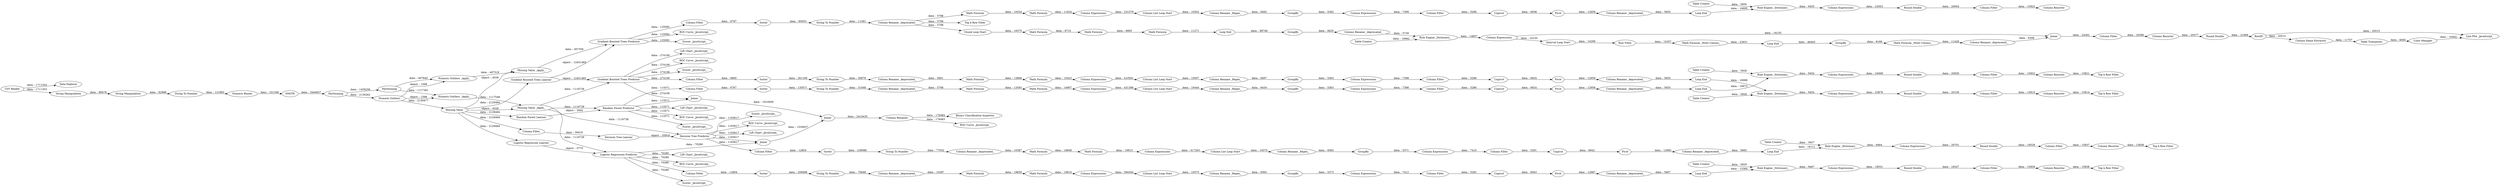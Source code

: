 digraph {
	"3747188394724079192_415" [label="Column Expressions"]
	"989385004647156980_401" [label="Column Expressions"]
	"4589256669728721140_655" [label="Data Explorer"]
	"4589256669728721140_684" [label="Gradient Boosted Trees Predictor"]
	"3465007777484179364_544" [label="Column Rename _deprecated_"]
	"-7981104363762865469_416" [label="Round Double"]
	"989385004647156980_410" [label="Column Rename _Regex_"]
	"989385004647156980_419" [label="Column Filter"]
	"4589256669728721140_658" [label=Partitioning]
	"-7981104363762865469_372" [label=Sorter]
	"3747188394724079192_402" [label="Column Filter"]
	"3465007777484179364_528" [label=Unpivot]
	"3465007777484179364_533" [label="Column Resorter"]
	"3747188394724079192_419" [label="Column Filter"]
	"-7981104363762865469_419" [label="Column Filter"]
	"3747188394724079192_404" [label=Unpivot]
	"-2732864745011537011_371" [label="Column Filter"]
	"3465007777484179364_539" [label="Column Filter"]
	"989385004647156980_384" [label="Table Creator"]
	"4589256669728721140_676" [label="Scorer _JavaScript_"]
	"-7952509239996751690_520" [label="Math Formula"]
	"-9105516626759115647_519" [label="Math Formula"]
	"-7981104363762865469_404" [label=Unpivot]
	"4589256669728721140_618" [label="Logistic Regression Predictor"]
	"4589256669728721140_674" [label=SMOTE]
	"4589256669728721140_633" [label="ROC Curve _JavaScript_"]
	"4589256669728721140_14" [label="Column Renamer"]
	"4589256669728721140_630" [label="Top k Row Filter"]
	"4589256669728721140_631" [label="Lift Chart _JavaScript_"]
	"3465007777484179364_547" [label="Column Filter"]
	"-227537312150187572_519" [label="Math Formula"]
	"4589256669728721140_653" [label="Scorer _JavaScript_"]
	"989385004647156980_409" [label="Column List Loop Start"]
	"-2732864745011537011_416" [label="Round Double"]
	"3747188394724079192_403" [label=Pivot]
	"4589256669728721140_589" [label="Line Plot _JavaScript_"]
	"3465007777484179364_540" [label="Column List Loop Start"]
	"3465007777484179364_542" [label="Rule Engine _Dictionary_"]
	"-2732864745011537011_372" [label=Sorter]
	"4589256669728721140_1" [label="CSV Reader"]
	"3747188394724079192_397" [label=GroupBy]
	"3465007777484179364_535" [label="Column Expressions"]
	"-2732864745011537011_405" [label="Column Rename _deprecated_"]
	"-7981104363762865469_402" [label="Column Filter"]
	"-2732864745011537011_404" [label=Unpivot]
	"3747188394724079192_410" [label="Column Rename _Regex_"]
	"-7981104363762865469_418" [label="Column Resorter"]
	"4589256669728721140_621" [label="Gradient Boosted Trees Predictor"]
	"989385004647156980_403" [label=Pivot]
	"-7952509239996751690_519" [label="Math Formula"]
	"6908633933414214580_562" [label="Chunk Loop Start"]
	"-7981104363762865469_396" [label="Column Expressions"]
	"6908633933414214580_567" [label="Math Formula"]
	"-2732864745011537011_415" [label="Column Expressions"]
	"6908633933414214580_587" [label="Round Double"]
	"3465007777484179364_537" [label=Pivot]
	"4589256669728721140_595" [label="Binary Classification Inspector"]
	"-1525865711935089420_590" [label="Color Manager"]
	"-7981104363762865469_397" [label=GroupBy]
	"4589256669728721140_644" [label="Gradient Boosted Trees Learner"]
	"-7981104363762865469_371" [label="Column Filter"]
	"6908633933414214580_585" [label="Column Resorter"]
	"6908633933414214580_581" [label="Column Rename _deprecated_"]
	"4589256669728721140_654" [label="Scorer _JavaScript_"]
	"989385004647156980_399" [label="String To Number"]
	"-2732864745011537011_396" [label="Column Expressions"]
	"4589256669728721140_651" [label="Scorer _JavaScript_"]
	"4589256669728721140_588" [label=RowID]
	"4589256669728721140_4" [label="Lift Chart _JavaScript_"]
	"-2732864745011537011_376" [label="Column Rename _deprecated_"]
	"-1525865711935089420_591" [label="Column Name Extractor"]
	"4589256669728721140_677" [label="ROC Curve _JavaScript_"]
	"6908633933414214580_564" [label="Math Formula"]
	"6908633933414214580_569" [label="Column Rename _deprecated_"]
	"989385004647156980_396" [label="Column Expressions"]
	"6908633933414214580_586" [label="Math Formula _Multi Column_"]
	"3465007777484179364_530" [label="Round Double"]
	"6908633933414214580_582" [label=Joiner]
	"3747188394724079192_409" [label="Column List Loop Start"]
	"-7981104363762865469_385" [label="Rule Engine _Dictionary_"]
	"-2732864745011537011_419" [label="Column Filter"]
	"-7981104363762865469_384" [label="Table Creator"]
	"3747188394724079192_399" [label="String To Number"]
	"-7981104363762865469_415" [label="Column Expressions"]
	"3747188394724079192_396" [label="Column Expressions"]
	"4589256669728721140_652" [label="Scorer _JavaScript_"]
	"4589256669728721140_637" [label="ROC Curve _JavaScript_"]
	"6908633933414214580_563" [label="Loop End"]
	"-7981104363762865469_414" [label="Loop End"]
	"-2732864745011537011_384" [label="Table Creator"]
	"3465007777484179364_543" [label=GroupBy]
	"3747188394724079192_372" [label=Sorter]
	"3747188394724079192_405" [label="Column Rename _deprecated_"]
	"4589256669728721140_642" [label="Decision Tree Learner"]
	"3465007777484179364_549" [label="Table Creator"]
	"6908633933414214580_577" [label="Loop End"]
	"4589256669728721140_668" [label="ROC Curve _JavaScript_"]
	"4589256669728721140_667" [label="Missing Value _Apply_"]
	"-2732864745011537011_399" [label="String To Number"]
	"6908633933414214580_568" [label=GroupBy]
	"4589256669728721140_625" [label="Lift Chart _JavaScript_"]
	"-2732864745011537011_414" [label="Loop End"]
	"4589256669728721140_624" [label="Top k Row Filter"]
	"4589256669728721140_635" [label="Lift Chart _JavaScript_"]
	"5911407111226043728_519" [label="Math Formula"]
	"-2732864745011537011_418" [label="Column Resorter"]
	"6908633933414214580_584" [label="Column Filter"]
	"989385004647156980_404" [label=Unpivot]
	"989385004647156980_418" [label="Column Resorter"]
	"3465007777484179364_538" [label="Loop End"]
	"-7981104363762865469_399" [label="String To Number"]
	"6908633933414214580_570" [label="Table Creator"]
	"3747188394724079192_384" [label="Table Creator"]
	"989385004647156980_414" [label="Loop End"]
	"6908633933414214580_566" [label="Column Expressions"]
	"4589256669728721140_620" [label="Random Forest Predictor"]
	"-2732864745011537011_397" [label=GroupBy]
	"989385004647156980_372" [label=Sorter]
	"989385004647156980_371" [label="Column Filter"]
	"3747188394724079192_385" [label="Rule Engine _Dictionary_"]
	"4589256669728721140_636" [label="Top k Row Filter"]
	"4589256669728721140_532" [label="Top k Row Filter"]
	"6908633933414214580_571" [label="Rule Engine _Dictionary_"]
	"-7981104363762865469_409" [label="Column List Loop Start"]
	"989385004647156980_376" [label="Column Rename _deprecated_"]
	"3465007777484179364_531" [label="Column Rename _deprecated_"]
	"3465007777484179364_546" [label="Column Rename _Regex_"]
	"989385004647156980_385" [label="Rule Engine _Dictionary_"]
	"-7981104363762865469_401" [label="Column Expressions"]
	"4589256669728721140_683" [label="Column Filter"]
	"3465007777484179364_529" [label="Column Expressions"]
	"-2732864745011537011_410" [label="Column Rename _Regex_"]
	"3465007777484179364_536" [label="Column Filter"]
	"-7981104363762865469_403" [label=Pivot]
	"989385004647156980_397" [label=GroupBy]
	"3747188394724079192_376" [label="Column Rename _deprecated_"]
	"-1525865711935089420_592" [label="Table Transposer"]
	"-7981104363762865469_405" [label="Column Rename _deprecated_"]
	"4589256669728721140_657" [label=Partitioning]
	"4589256669728721140_679" [label="String Manipulation"]
	"4589256669728721140_665" [label="Missing Value"]
	"4589256669728721140_682" [label="Numeric Binner"]
	"6908633933414214580_579" [label="Math Formula _Multi Column_"]
	"-7981104363762865469_376" [label="Column Rename _deprecated_"]
	"3747188394724079192_418" [label="Column Resorter"]
	"-2732864745011537011_385" [label="Rule Engine _Dictionary_"]
	"4589256669728721140_672" [label="Numeric Outliers _Apply_"]
	"6908633933414214580_573" [label="Math Formula"]
	"4589256669728721140_681" [label="String To Number"]
	"6908633933414214580_580" [label=GroupBy]
	"4589256669728721140_627" [label="ROC Curve _JavaScript_"]
	"989385004647156980_415" [label="Column Expressions"]
	"4589256669728721140_6" [label="ROC Curve _JavaScript_"]
	"4589256669728721140_634" [label="Decision Tree Predictor"]
	"3465007777484179364_541" [label="Column Expressions"]
	"-2732864745011537011_409" [label="Column List Loop Start"]
	"3747188394724079192_416" [label="Round Double"]
	"-227537312150187572_520" [label="Math Formula"]
	"5911407111226043728_520" [label="Math Formula"]
	"3747188394724079192_401" [label="Column Expressions"]
	"6908633933414214580_575" [label="Interval Loop Start"]
	"-2732864745011537011_403" [label=Pivot]
	"-7981104363762865469_410" [label="Column Rename _Regex_"]
	"989385004647156980_416" [label="Round Double"]
	"4589256669728721140_666" [label="Missing Value _Apply_"]
	"3747188394724079192_414" [label="Loop End"]
	"4589256669728721140_680" [label="String Manipulation"]
	"-9105516626759115647_520" [label="Math Formula"]
	"4589256669728721140_643" [label="Random Forest Learner"]
	"2947575909345600700_520" [label="Math Formula"]
	"4589256669728721140_641" [label="Logistic Regression Learner"]
	"4589256669728721140_10" [label=Joiner]
	"6908633933414214580_576" [label="Row Filter"]
	"4589256669728721140_11" [label=Joiner]
	"3465007777484179364_548" [label=Sorter]
	"4589256669728721140_12" [label=Joiner]
	"2947575909345600700_519" [label="Math Formula"]
	"-2732864745011537011_401" [label="Column Expressions"]
	"989385004647156980_402" [label="Column Filter"]
	"3747188394724079192_371" [label="Column Filter"]
	"4589256669728721140_670" [label="Numeric Outliers"]
	"3465007777484179364_545" [label="String To Number"]
	"4589256669728721140_671" [label="Numeric Outliers _Apply_"]
	"989385004647156980_405" [label="Column Rename _deprecated_"]
	"4589256669728721140_417" [label="Top k Row Filter"]
	"-2732864745011537011_402" [label="Column Filter"]
	"4589256669728721140_671" -> "4589256669728721140_666" [label="data: : 1117548"]
	"4589256669728721140_1" -> "4589256669728721140_679" [label="data: : 1711353"]
	"-7981104363762865469_405" -> "-7981104363762865469_414" [label="data: : 5655"]
	"4589256669728721140_634" -> "4589256669728721140_633" [label="data: : 1193617"]
	"4589256669728721140_682" -> "4589256669728721140_674" [label="data: : 101348"]
	"6908633933414214580_577" -> "6908633933414214580_580" [label="data: : 46403"]
	"989385004647156980_397" -> "989385004647156980_401" [label="data: : 5371"]
	"989385004647156980_416" -> "989385004647156980_419" [label="data: : 19529"]
	"3465007777484179364_541" -> "3465007777484179364_540" [label="data: : 231579"]
	"3747188394724079192_397" -> "3747188394724079192_401" [label="data: : 5373"]
	"3747188394724079192_399" -> "3747188394724079192_376" [label="data: : 76848"]
	"4589256669728721140_665" -> "4589256669728721140_641" [label="data: : 2129484"]
	"-2732864745011537011_410" -> "-2732864745011537011_397" [label="data: : 9434"]
	"3747188394724079192_416" -> "3747188394724079192_419" [label="data: : 18347"]
	"-7981104363762865469_403" -> "-7981104363762865469_405" [label="data: : 12959"]
	"4589256669728721140_618" -> "4589256669728721140_11" [label="data: : 70280"]
	"4589256669728721140_618" -> "4589256669728721140_654" [label="data: : 70280"]
	"6908633933414214580_562" -> "6908633933414214580_564" [label="data: : 10575"]
	"989385004647156980_376" -> "-227537312150187572_519" [label="data: : 10387"]
	"4589256669728721140_643" -> "4589256669728721140_620" [label="object: : 2945"]
	"4589256669728721140_665" -> "4589256669728721140_666" [label="object: : 4526"]
	"-1525865711935089420_592" -> "-1525865711935089420_590" [label="data: : 6005"]
	"-9105516626759115647_519" -> "-9105516626759115647_520" [label="data: : 13593"]
	"989385004647156980_415" -> "989385004647156980_416" [label="data: : 20701"]
	"4589256669728721140_642" -> "4589256669728721140_634" [label="object: : 55916"]
	"4589256669728721140_665" -> "4589256669728721140_667" [label="object: : 4526"]
	"4589256669728721140_670" -> "4589256669728721140_665" [label="data: : 2130477"]
	"3465007777484179364_529" -> "3465007777484179364_530" [label="data: : 23053"]
	"6908633933414214580_584" -> "6908633933414214580_585" [label="data: : 20380"]
	"4589256669728721140_672" -> "4589256669728721140_667" [label="data: : 407518"]
	"989385004647156980_404" -> "989385004647156980_403" [label="data: : 6942"]
	"6908633933414214580_564" -> "6908633933414214580_567" [label="data: : 8710"]
	"4589256669728721140_680" -> "4589256669728721140_681" [label="data: : 92998"]
	"-7981104363762865469_409" -> "-7981104363762865469_410" [label="data: : 10507"]
	"-7981104363762865469_414" -> "-7981104363762865469_385" [label="data: : 16988"]
	"989385004647156980_419" -> "989385004647156980_418" [label="data: : 15837"]
	"4589256669728721140_11" -> "4589256669728721140_12" [label="data: : 1530937"]
	"-7981104363762865469_416" -> "-7981104363762865469_419" [label="data: : 20156"]
	"989385004647156980_385" -> "989385004647156980_415" [label="data: : 9464"]
	"4589256669728721140_14" -> "4589256669728721140_668" [label="data: : 176483"]
	"3747188394724079192_385" -> "3747188394724079192_415" [label="data: : 9467"]
	"4589256669728721140_658" -> "4589256669728721140_671" [label="data: : 1117361"]
	"4589256669728721140_683" -> "4589256669728721140_642" [label="data: : 39418"]
	"3747188394724079192_415" -> "3747188394724079192_416" [label="data: : 18531"]
	"4589256669728721140_634" -> "4589256669728721140_653" [label="data: : 1193617"]
	"-7981104363762865469_372" -> "-7981104363762865469_399" [label="data: : 261109"]
	"-2732864745011537011_419" -> "-2732864745011537011_418" [label="data: : 15822"]
	"3465007777484179364_537" -> "3465007777484179364_531" [label="data: : 12959"]
	"6908633933414214580_581" -> "6908633933414214580_582" [label="data: : 9299"]
	"-9105516626759115647_520" -> "-2732864745011537011_396" [label="data: : 14907"]
	"-2732864745011537011_371" -> "-2732864745011537011_372" [label="data: : 6767"]
	"6908633933414214580_576" -> "6908633933414214580_579" [label="data: : 15357"]
	"-7981104363762865469_401" -> "-7981104363762865469_402" [label="data: : 7398"]
	"-7981104363762865469_371" -> "-7981104363762865469_372" [label="data: : 6800"]
	"-7981104363762865469_402" -> "-7981104363762865469_404" [label="data: : 5286"]
	"3747188394724079192_404" -> "3747188394724079192_403" [label="data: : 6943"]
	"3465007777484179364_548" -> "3465007777484179364_545" [label="data: : 95053"]
	"4589256669728721140_620" -> "4589256669728721140_652" [label="data: : 115571"]
	"3747188394724079192_414" -> "3747188394724079192_385" [label="data: : 15364"]
	"3465007777484179364_547" -> "3465007777484179364_548" [label="data: : 6797"]
	"-2732864745011537011_409" -> "-2732864745011537011_410" [label="data: : 10444"]
	"3747188394724079192_419" -> "3747188394724079192_418" [label="data: : 15839"]
	"3747188394724079192_384" -> "3747188394724079192_385" [label="data: : 3929"]
	"989385004647156980_384" -> "989385004647156980_385" [label="data: : 3927"]
	"-7981104363762865469_415" -> "-7981104363762865469_416" [label="data: : 23876"]
	"4589256669728721140_618" -> "3747188394724079192_371" [label="data: : 70280"]
	"4589256669728721140_657" -> "4589256669728721140_670" [label="data: : 2130262"]
	"3747188394724079192_418" -> "4589256669728721140_636" [label="data: : 15838"]
	"4589256669728721140_621" -> "4589256669728721140_10" [label="data: : 274109"]
	"4589256669728721140_665" -> "4589256669728721140_683" [label="data: : 2129484"]
	"4589256669728721140_670" -> "4589256669728721140_672" [label="object: : 1598"]
	"-2732864745011537011_405" -> "-2732864745011537011_414" [label="data: : 5655"]
	"3465007777484179364_530" -> "3465007777484179364_539" [label="data: : 20004"]
	"6908633933414214580_568" -> "6908633933414214580_569" [label="data: : 6625"]
	"3747188394724079192_396" -> "3747188394724079192_409" [label="data: : 394344"]
	"4589256669728721140_674" -> "4589256669728721140_657" [label="data: : 3444657"]
	"3465007777484179364_545" -> "3465007777484179364_544" [label="data: : 11581"]
	"-2732864745011537011_385" -> "-2732864745011537011_415" [label="data: : 9454"]
	"-7981104363762865469_384" -> "-7981104363762865469_385" [label="data: : 3928"]
	"4589256669728721140_684" -> "4589256669728721140_676" [label="data: : 125092"]
	"4589256669728721140_12" -> "4589256669728721140_14" [label="data: : 2410435"]
	"5911407111226043728_520" -> "3465007777484179364_541" [label="data: : 11624"]
	"-7981104363762865469_419" -> "-7981104363762865469_418" [label="data: : 15815"]
	"-7981104363762865469_397" -> "-7981104363762865469_401" [label="data: : 5363"]
	"4589256669728721140_666" -> "4589256669728721140_618" [label="data: : 1116728"]
	"4589256669728721140_657" -> "4589256669728721140_658" [label="data: : 1459256"]
	"3747188394724079192_402" -> "3747188394724079192_404" [label="data: : 5292"]
	"4589256669728721140_681" -> "4589256669728721140_682" [label="data: : 131893"]
	"-2732864745011537011_372" -> "-2732864745011537011_399" [label="data: : 135071"]
	"-7952509239996751690_519" -> "-7952509239996751690_520" [label="data: : 18650"]
	"6908633933414214580_582" -> "6908633933414214580_584" [label="data: : 24362"]
	"4589256669728721140_634" -> "4589256669728721140_11" [label="data: : 1193617"]
	"-2732864745011537011_397" -> "-2732864745011537011_401" [label="data: : 5363"]
	"4589256669728721140_644" -> "4589256669728721140_621" [label="object: : 12451465"]
	"4589256669728721140_620" -> "4589256669728721140_627" [label="data: : 115571"]
	"3465007777484179364_542" -> "3465007777484179364_529" [label="data: : 9455"]
	"3465007777484179364_544" -> "4589256669728721140_532" [label="data: : 5798"]
	"3747188394724079192_405" -> "3747188394724079192_414" [label="data: : 5667"]
	"3465007777484179364_549" -> "3465007777484179364_542" [label="data: : 3950"]
	"-1525865711935089420_591" -> "-1525865711935089420_592" [label="data: : 11707"]
	"4589256669728721140_665" -> "4589256669728721140_644" [label="data: : 2129484"]
	"5911407111226043728_519" -> "5911407111226043728_520" [label="data: : 10324"]
	"6908633933414214580_567" -> "6908633933414214580_573" [label="data: : 9993"]
	"-7981104363762865469_404" -> "-7981104363762865469_403" [label="data: : 6924"]
	"-2732864745011537011_402" -> "-2732864745011537011_404" [label="data: : 5286"]
	"989385004647156980_410" -> "989385004647156980_397" [label="data: : 9365"]
	"6908633933414214580_580" -> "6908633933414214580_586" [label="data: : 8168"]
	"3465007777484179364_540" -> "3465007777484179364_546" [label="data: : 10502"]
	"-2732864745011537011_399" -> "-2732864745011537011_376" [label="data: : 31048"]
	"989385004647156980_405" -> "989385004647156980_414" [label="data: : 5665"]
	"-7981104363762865469_396" -> "-7981104363762865469_409" [label="data: : 410591"]
	"4589256669728721140_679" -> "4589256669728721140_680" [label="data: : 89478"]
	"3747188394724079192_371" -> "3747188394724079192_372" [label="data: : 12804"]
	"4589256669728721140_10" -> "4589256669728721140_12" [label="data: : 1810009"]
	"4589256669728721140_684" -> "4589256669728721140_677" [label="data: : 125092"]
	"-2732864745011537011_396" -> "-2732864745011537011_409" [label="data: : 431396"]
	"4589256669728721140_670" -> "4589256669728721140_671" [label="object: : 1598"]
	"6908633933414214580_585" -> "6908633933414214580_587" [label="data: : 20377"]
	"3747188394724079192_403" -> "3747188394724079192_405" [label="data: : 12987"]
	"6908633933414214580_573" -> "6908633933414214580_563" [label="data: : 11271"]
	"3747188394724079192_409" -> "3747188394724079192_410" [label="data: : 10375"]
	"4589256669728721140_620" -> "4589256669728721140_625" [label="data: : 115571"]
	"4589256669728721140_14" -> "4589256669728721140_595" [label="data: : 176483"]
	"-2732864745011537011_401" -> "-2732864745011537011_402" [label="data: : 7398"]
	"-227537312150187572_520" -> "989385004647156980_396" [label="data: : 19913"]
	"-2732864745011537011_418" -> "4589256669728721140_624" [label="data: : 15821"]
	"989385004647156980_402" -> "989385004647156980_404" [label="data: : 5291"]
	"-7981104363762865469_376" -> "2947575909345600700_519" [label="data: : 5801"]
	"3465007777484179364_538" -> "3465007777484179364_542" [label="data: : 16695"]
	"-7981104363762865469_399" -> "-7981104363762865469_376" [label="data: : 30879"]
	"6908633933414214580_579" -> "6908633933414214580_577" [label="data: : 22631"]
	"3465007777484179364_528" -> "3465007777484179364_537" [label="data: : 6938"]
	"3465007777484179364_531" -> "3465007777484179364_538" [label="data: : 5655"]
	"989385004647156980_399" -> "989385004647156980_376" [label="data: : 77032"]
	"4589256669728721140_588" -> "4589256669728721140_589" [label="data: : 20515"]
	"6908633933414214580_575" -> "6908633933414214580_576" [label="data: : 14266"]
	"6908633933414214580_587" -> "4589256669728721140_588" [label="data: : 21969"]
	"-2732864745011537011_404" -> "-2732864745011537011_403" [label="data: : 6924"]
	"4589256669728721140_621" -> "-7981104363762865469_371" [label="data: : 274109"]
	"989385004647156980_403" -> "989385004647156980_405" [label="data: : 12983"]
	"-2732864745011537011_384" -> "-2732864745011537011_385" [label="data: : 3928"]
	"-7981104363762865469_385" -> "-7981104363762865469_415" [label="data: : 9454"]
	"989385004647156980_371" -> "989385004647156980_372" [label="data: : 12804"]
	"989385004647156980_372" -> "989385004647156980_399" [label="data: : 239088"]
	"4589256669728721140_620" -> "4589256669728721140_10" [label="data: : 115571"]
	"4589256669728721140_666" -> "4589256669728721140_620" [label="data: : 1116728"]
	"6908633933414214580_571" -> "6908633933414214580_566" [label="data: : 14857"]
	"-2732864745011537011_376" -> "-9105516626759115647_519" [label="data: : 5768"]
	"4589256669728721140_1" -> "4589256669728721140_655" [label="data: : 1711353"]
	"3465007777484179364_543" -> "3465007777484179364_535" [label="data: : 5362"]
	"-2732864745011537011_415" -> "-2732864745011537011_416" [label="data: : 24008"]
	"3465007777484179364_546" -> "3465007777484179364_543" [label="data: : 9492"]
	"6908633933414214580_569" -> "6908633933414214580_571" [label="data: : 5728"]
	"4589256669728721140_588" -> "-1525865711935089420_591" [label="data: : 20515"]
	"4589256669728721140_621" -> "4589256669728721140_651" [label="data: : 274109"]
	"-2732864745011537011_416" -> "-2732864745011537011_419" [label="data: : 20939"]
	"6908633933414214580_586" -> "6908633933414214580_581" [label="data: : 11428"]
	"4589256669728721140_618" -> "4589256669728721140_635" [label="data: : 70280"]
	"4589256669728721140_684" -> "3465007777484179364_547" [label="data: : 125092"]
	"4589256669728721140_634" -> "989385004647156980_371" [label="data: : 1193617"]
	"4589256669728721140_644" -> "4589256669728721140_684" [label="object: : 12451465"]
	"2947575909345600700_520" -> "-7981104363762865469_396" [label="data: : 15423"]
	"3747188394724079192_376" -> "-7952509239996751690_519" [label="data: : 10387"]
	"989385004647156980_396" -> "989385004647156980_409" [label="data: : 417263"]
	"4589256669728721140_641" -> "4589256669728721140_618" [label="object: : 5770"]
	"6908633933414214580_563" -> "6908633933414214580_568" [label="data: : 98746"]
	"3465007777484179364_535" -> "3465007777484179364_536" [label="data: : 7399"]
	"3465007777484179364_539" -> "3465007777484179364_533" [label="data: : 15823"]
	"4589256669728721140_621" -> "4589256669728721140_6" [label="data: : 274109"]
	"-7981104363762865469_410" -> "-7981104363762865469_397" [label="data: : 9497"]
	"-227537312150187572_519" -> "-227537312150187572_520" [label="data: : 18649"]
	"-1525865711935089420_590" -> "4589256669728721140_589" [label="data: : 10402"]
	"2947575909345600700_519" -> "2947575909345600700_520" [label="data: : 13668"]
	"6908633933414214580_566" -> "6908633933414214580_582" [label="data: : 16155"]
	"4589256669728721140_634" -> "4589256669728721140_631" [label="data: : 1193617"]
	"-2732864745011537011_403" -> "-2732864745011537011_405" [label="data: : 12958"]
	"6908633933414214580_570" -> "6908633933414214580_571" [label="data: : 16962"]
	"3747188394724079192_401" -> "3747188394724079192_402" [label="data: : 7412"]
	"989385004647156980_409" -> "989385004647156980_410" [label="data: : 10375"]
	"4589256669728721140_666" -> "4589256669728721140_621" [label="data: : 1116728"]
	"4589256669728721140_658" -> "4589256669728721140_672" [label="data: : 407640"]
	"3465007777484179364_544" -> "5911407111226043728_519" [label="data: : 5798"]
	"6908633933414214580_566" -> "6908633933414214580_575" [label="data: : 16155"]
	"4589256669728721140_618" -> "4589256669728721140_637" [label="data: : 70280"]
	"4589256669728721140_621" -> "4589256669728721140_4" [label="data: : 274109"]
	"3747188394724079192_372" -> "3747188394724079192_399" [label="data: : 209498"]
	"989385004647156980_401" -> "989385004647156980_402" [label="data: : 7410"]
	"-2732864745011537011_414" -> "-2732864745011537011_385" [label="data: : 16973"]
	"4589256669728721140_667" -> "4589256669728721140_684" [label="data: : 407356"]
	"-7952509239996751690_520" -> "3747188394724079192_396" [label="data: : 19910"]
	"989385004647156980_418" -> "4589256669728721140_630" [label="data: : 15836"]
	"4589256669728721140_665" -> "4589256669728721140_643" [label="data: : 2129484"]
	"3465007777484179364_544" -> "6908633933414214580_562" [label="data: : 5798"]
	"4589256669728721140_620" -> "-2732864745011537011_371" [label="data: : 115571"]
	"4589256669728721140_666" -> "4589256669728721140_634" [label="data: : 1116728"]
	"989385004647156980_414" -> "989385004647156980_385" [label="data: : 16111"]
	"-7981104363762865469_418" -> "4589256669728721140_417" [label="data: : 15814"]
	"3747188394724079192_410" -> "3747188394724079192_397" [label="data: : 9365"]
	"3465007777484179364_536" -> "3465007777484179364_528" [label="data: : 5286"]
	rankdir=LR
}
